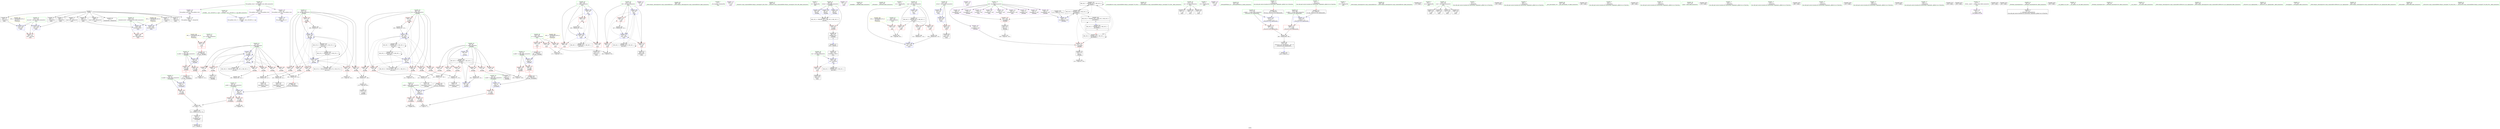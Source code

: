 digraph "SVFG" {
	label="SVFG";

	Node0x5575f29d1410 [shape=record,color=grey,label="{NodeID: 0\nNullPtr}"];
	Node0x5575f29d1410 -> Node0x5575f29fa220[style=solid];
	Node0x5575f29d1410 -> Node0x5575f29fa320[style=solid];
	Node0x5575f29d1410 -> Node0x5575f29fa3f0[style=solid];
	Node0x5575f29d1410 -> Node0x5575f29fa4c0[style=solid];
	Node0x5575f29d1410 -> Node0x5575f29fa590[style=solid];
	Node0x5575f29d1410 -> Node0x5575f29fa660[style=solid];
	Node0x5575f29d1410 -> Node0x5575f29fa730[style=solid];
	Node0x5575f29d1410 -> Node0x5575f29fa800[style=solid];
	Node0x5575f29d1410 -> Node0x5575f29fa8d0[style=solid];
	Node0x5575f29d1410 -> Node0x5575f2a00e90[style=solid];
	Node0x5575f29fbc80 [shape=record,color=blue,label="{NodeID: 194\n97\<--199\nj\<--inc36\n_Z6refillii\n}"];
	Node0x5575f29fbc80 -> Node0x5575f29fec10[style=dashed];
	Node0x5575f29fbc80 -> Node0x5575f29fece0[style=dashed];
	Node0x5575f29fbc80 -> Node0x5575f29fedb0[style=dashed];
	Node0x5575f29fbc80 -> Node0x5575f29fee80[style=dashed];
	Node0x5575f29fbc80 -> Node0x5575f29fef50[style=dashed];
	Node0x5575f29fbc80 -> Node0x5575f29ff020[style=dashed];
	Node0x5575f29fbc80 -> Node0x5575f2a01540[style=dashed];
	Node0x5575f29fbc80 -> Node0x5575f29fbc80[style=dashed];
	Node0x5575f29fbc80 -> Node0x5575f2a1d8d0[style=dashed];
	Node0x5575f29f8d50 [shape=record,color=purple,label="{NodeID: 111\n240\<--10\n\<--.str\nmain\n}"];
	Node0x5575f29ee050 [shape=record,color=green,label="{NodeID: 28\n58\<--59\ni.addr\<--i.addr_field_insensitive\n_Z5rangeiiii\n}"];
	Node0x5575f29ee050 -> Node0x5575f29fdfe0[style=solid];
	Node0x5575f29ee050 -> Node0x5575f29fe0b0[style=solid];
	Node0x5575f29ee050 -> Node0x5575f2a01130[style=solid];
	Node0x5575f2a0acd0 [shape=record,color=grey,label="{NodeID: 305\n79 = cmp(77, 78, )\n}"];
	Node0x5575f2a0acd0 -> Node0x5575f2a08d30[style=solid];
	Node0x5575f29fee80 [shape=record,color=red,label="{NodeID: 139\n156\<--97\n\<--j\n_Z6refillii\n}"];
	Node0x5575f29fee80 -> Node0x5575f2a09f50[style=solid];
	Node0x5575f29f9880 [shape=record,color=green,label="{NodeID: 56\n298\<--299\n_ZNSt14basic_ofstreamIcSt11char_traitsIcEED1Ev\<--_ZNSt14basic_ofstreamIcSt11char_traitsIcEED1Ev_field_insensitive\n}"];
	Node0x5575f2a3a190 [shape=record,color=black,label="{NodeID: 416\n50 = PHI(139, )\n0th arg _Z5rangeiiii }"];
	Node0x5575f2a3a190 -> Node0x5575f2a00f90[style=solid];
	Node0x5575f2a00540 [shape=record,color=red,label="{NodeID: 167\n269\<--233\n\<--i\nmain\n}"];
	Node0x5575f2a00540 -> Node0x5575f2a0afd0[style=solid];
	Node0x5575f29fb120 [shape=record,color=black,label="{NodeID: 84\n178\<--177\nidxprom26\<--add25\n_Z6refillii\n}"];
	Node0x5575f29d14a0 [shape=record,color=green,label="{NodeID: 1\n7\<--1\n__dso_handle\<--dummyObj\nGlob }"];
	Node0x5575f2a23d40 [shape=record,color=yellow,style=double,label="{NodeID: 361\n28V_1 = ENCHI(MR_28V_0)\npts\{222 \}\nFun[main]}"];
	Node0x5575f2a23d40 -> Node0x5575f29fc230[style=dashed];
	Node0x5575f2a23d40 -> Node0x5575f29fc3d0[style=dashed];
	Node0x5575f29fbd50 [shape=record,color=blue,label="{NodeID: 195\n95\<--204\ni\<--inc39\n_Z6refillii\n}"];
	Node0x5575f29fbd50 -> Node0x5575f2a184d0[style=dashed];
	Node0x5575f29f8e20 [shape=record,color=purple,label="{NodeID: 112\n250\<--12\n\<--.str.1\nmain\n}"];
	Node0x5575f29f73b0 [shape=record,color=green,label="{NodeID: 29\n60\<--61\nj.addr\<--j.addr_field_insensitive\n_Z5rangeiiii\n}"];
	Node0x5575f29f73b0 -> Node0x5575f29fe180[style=solid];
	Node0x5575f29f73b0 -> Node0x5575f29fe250[style=solid];
	Node0x5575f29f73b0 -> Node0x5575f2a01200[style=solid];
	Node0x5575f2a0ae50 [shape=record,color=grey,label="{NodeID: 306\n75 = cmp(68, 74, )\n}"];
	Node0x5575f29fef50 [shape=record,color=red,label="{NodeID: 140\n180\<--97\n\<--j\n_Z6refillii\n}"];
	Node0x5575f29fef50 -> Node0x5575f2a09c50[style=solid];
	Node0x5575f29f9980 [shape=record,color=green,label="{NodeID: 57\n309\<--310\n_ZStlsISt11char_traitsIcEERSt13basic_ostreamIcT_ES5_PKc\<--_ZStlsISt11char_traitsIcEERSt13basic_ostreamIcT_ES5_PKc_field_insensitive\n}"];
	Node0x5575f2a3a2d0 [shape=record,color=black,label="{NodeID: 417\n51 = PHI(140, )\n1st arg _Z5rangeiiii }"];
	Node0x5575f2a3a2d0 -> Node0x5575f2a01060[style=solid];
	Node0x5575f2a00610 [shape=record,color=red,label="{NodeID: 168\n274\<--233\n\<--i\nmain\n}"];
	Node0x5575f2a00610 -> Node0x5575f29fb940[style=solid];
	Node0x5575f29fb1f0 [shape=record,color=black,label="{NodeID: 85\n183\<--182\nidxprom29\<--add28\n_Z6refillii\n}"];
	Node0x5575f29e2420 [shape=record,color=green,label="{NodeID: 2\n10\<--1\n.str\<--dummyObj\nGlob }"];
	Node0x5575f2a23e20 [shape=record,color=yellow,style=double,label="{NodeID: 362\n30V_1 = ENCHI(MR_30V_0)\npts\{224 \}\nFun[main]}"];
	Node0x5575f2a23e20 -> Node0x5575f29fc300[style=dashed];
	Node0x5575f2a23e20 -> Node0x5575f29fc4a0[style=dashed];
	Node0x5575f29fbe20 [shape=record,color=blue,label="{NodeID: 196\n89\<--208\nretval\<--\n_Z6refillii\n}"];
	Node0x5575f29fbe20 -> Node0x5575f2a1d3d0[style=dashed];
	Node0x5575f29f8ef0 [shape=record,color=purple,label="{NodeID: 113\n307\<--14\n\<--.str.2\nmain\n}"];
	Node0x5575f29f7440 [shape=record,color=green,label="{NodeID: 30\n84\<--85\n_Z6refillii\<--_Z6refillii_field_insensitive\n}"];
	Node0x5575f2a0afd0 [shape=record,color=grey,label="{NodeID: 307\n271 = cmp(269, 270, )\n}"];
	Node0x5575f29ff020 [shape=record,color=red,label="{NodeID: 141\n198\<--97\n\<--j\n_Z6refillii\n}"];
	Node0x5575f29ff020 -> Node0x5575f2a094d0[style=solid];
	Node0x5575f29f9a80 [shape=record,color=green,label="{NodeID: 58\n314\<--315\n_ZNSolsEi\<--_ZNSolsEi_field_insensitive\n}"];
	Node0x5575f2a3a410 [shape=record,color=black,label="{NodeID: 418\n52 = PHI(143, )\n2nd arg _Z5rangeiiii }"];
	Node0x5575f2a3a410 -> Node0x5575f2a01130[style=solid];
	Node0x5575f2a006e0 [shape=record,color=red,label="{NodeID: 169\n282\<--233\n\<--i\nmain\n}"];
	Node0x5575f2a006e0 -> Node0x5575f2a0a9d0[style=solid];
	Node0x5575f29fb2c0 [shape=record,color=black,label="{NodeID: 86\n86\<--210\n_Z6refillii_ret\<--\n_Z6refillii\n|{<s0>12}}"];
	Node0x5575f29fb2c0:s0 -> Node0x5575f2a3b3f0[style=solid,color=blue];
	Node0x5575f29d11f0 [shape=record,color=green,label="{NodeID: 3\n12\<--1\n.str.1\<--dummyObj\nGlob }"];
	Node0x5575f2a23f00 [shape=record,color=yellow,style=double,label="{NodeID: 363\n32V_1 = ENCHI(MR_32V_0)\npts\{226 \}\nFun[main]}"];
	Node0x5575f2a23f00 -> Node0x5575f29ffec0[style=dashed];
	Node0x5575f29fbef0 [shape=record,color=blue,label="{NodeID: 197\n215\<--68\nretval\<--\nmain\n}"];
	Node0x5575f29fbef0 -> Node0x5575f29fc8b0[style=dashed];
	Node0x5575f29f8fc0 [shape=record,color=purple,label="{NodeID: 114\n316\<--16\n\<--.str.3\nmain\n}"];
	Node0x5575f29f74d0 [shape=record,color=green,label="{NodeID: 31\n89\<--90\nretval\<--retval_field_insensitive\n_Z6refillii\n}"];
	Node0x5575f29f74d0 -> Node0x5575f29fe320[style=solid];
	Node0x5575f29f74d0 -> Node0x5575f2a017b0[style=solid];
	Node0x5575f29f74d0 -> Node0x5575f2a01880[style=solid];
	Node0x5575f29f74d0 -> Node0x5575f29fbe20[style=solid];
	Node0x5575f2a0b150 [shape=record,color=grey,label="{NodeID: 308\n125 = cmp(124, 126, )\n}"];
	Node0x5575f29ff0f0 [shape=record,color=red,label="{NodeID: 142\n130\<--99\n\<--di\n_Z6refillii\n}"];
	Node0x5575f29ff0f0 -> Node0x5575f2a0b450[style=solid];
	Node0x5575f29f9b80 [shape=record,color=green,label="{NodeID: 59\n320\<--321\n_ZSt4endlIcSt11char_traitsIcEERSt13basic_ostreamIT_T0_ES6_\<--_ZSt4endlIcSt11char_traitsIcEERSt13basic_ostreamIT_T0_ES6__field_insensitive\n}"];
	Node0x5575f2a3a550 [shape=record,color=black,label="{NodeID: 419\n53 = PHI(146, )\n3rd arg _Z5rangeiiii }"];
	Node0x5575f2a3a550 -> Node0x5575f2a01200[style=solid];
	Node0x5575f2a007b0 [shape=record,color=red,label="{NodeID: 170\n324\<--235\n\<--res\nmain\n}"];
	Node0x5575f2a007b0 -> Node0x5575f29f8120[style=solid];
	Node0x5575f29fb390 [shape=record,color=black,label="{NodeID: 87\n254\<--217\n\<--cin\nmain\n}"];
	Node0x5575f29e3ae0 [shape=record,color=green,label="{NodeID: 4\n14\<--1\n.str.2\<--dummyObj\nGlob }"];
	Node0x5575f29fbfc0 [shape=record,color=blue,label="{NodeID: 198\n227\<--68\naaa\<--\nmain\n}"];
	Node0x5575f29fbfc0 -> Node0x5575f2a16bd0[style=dashed];
	Node0x5575f29f9090 [shape=record,color=purple,label="{NodeID: 115\n328\<--18\n\<--.str.4\nmain\n}"];
	Node0x5575f29f7560 [shape=record,color=green,label="{NodeID: 32\n91\<--92\nn.addr\<--n.addr_field_insensitive\n_Z6refillii\n}"];
	Node0x5575f29f7560 -> Node0x5575f29fe3f0[style=solid];
	Node0x5575f29f7560 -> Node0x5575f29fe4c0[style=solid];
	Node0x5575f29f7560 -> Node0x5575f2a012d0[style=solid];
	Node0x5575f2a0b2d0 [shape=record,color=grey,label="{NodeID: 309\n336 = cmp(334, 335, )\n}"];
	Node0x5575f29ff1c0 [shape=record,color=red,label="{NodeID: 143\n142\<--99\n\<--di\n_Z6refillii\n}"];
	Node0x5575f29ff1c0 -> Node0x5575f2a09350[style=solid];
	Node0x5575f29f9c80 [shape=record,color=green,label="{NodeID: 60\n322\<--323\n_ZNSolsEPFRSoS_E\<--_ZNSolsEPFRSoS_E_field_insensitive\n}"];
	Node0x5575f2a3ac70 [shape=record,color=black,label="{NodeID: 420\n245 = PHI(374, )\n}"];
	Node0x5575f2a00880 [shape=record,color=red,label="{NodeID: 171\n334\<--237\n\<--i28\nmain\n}"];
	Node0x5575f2a00880 -> Node0x5575f2a0b2d0[style=solid];
	Node0x5575f29fb460 [shape=record,color=black,label="{NodeID: 88\n264\<--217\n\<--cin\nmain\n}"];
	Node0x5575f29e3be0 [shape=record,color=green,label="{NodeID: 5\n16\<--1\n.str.3\<--dummyObj\nGlob }"];
	Node0x5575f2a240c0 [shape=record,color=yellow,style=double,label="{NodeID: 365\n36V_1 = ENCHI(MR_36V_0)\npts\{230 \}\nFun[main]}"];
	Node0x5575f2a240c0 -> Node0x5575f2a00200[style=dashed];
	Node0x5575f2a240c0 -> Node0x5575f2a002d0[style=dashed];
	Node0x5575f2a240c0 -> Node0x5575f2a003a0[style=dashed];
	Node0x5575f29fc090 [shape=record,color=blue,label="{NodeID: 199\n233\<--68\ni\<--\nmain\n}"];
	Node0x5575f29fc090 -> Node0x5575f2a00540[style=dashed];
	Node0x5575f29fc090 -> Node0x5575f2a00610[style=dashed];
	Node0x5575f29fc090 -> Node0x5575f2a006e0[style=dashed];
	Node0x5575f29fc090 -> Node0x5575f29fc160[style=dashed];
	Node0x5575f29fc090 -> Node0x5575f2a170d0[style=dashed];
	Node0x5575f29fdb40 [shape=record,color=purple,label="{NodeID: 116\n420\<--20\nllvm.global_ctors_0\<--llvm.global_ctors\nGlob }"];
	Node0x5575f29fdb40 -> Node0x5575f2a00c90[style=solid];
	Node0x5575f29f75f0 [shape=record,color=green,label="{NodeID: 33\n93\<--94\nm.addr\<--m.addr_field_insensitive\n_Z6refillii\n}"];
	Node0x5575f29f75f0 -> Node0x5575f29fe590[style=solid];
	Node0x5575f29f75f0 -> Node0x5575f29fe660[style=solid];
	Node0x5575f29f75f0 -> Node0x5575f2a013a0[style=solid];
	Node0x5575f2a0b450 [shape=record,color=grey,label="{NodeID: 310\n131 = cmp(130, 132, )\n}"];
	Node0x5575f29ff290 [shape=record,color=red,label="{NodeID: 144\n152\<--99\n\<--di\n_Z6refillii\n}"];
	Node0x5575f29ff290 -> Node0x5575f2a09dd0[style=solid];
	Node0x5575f29f9d80 [shape=record,color=green,label="{NodeID: 61\n359\<--360\n_ZNSt14basic_ifstreamIcSt11char_traitsIcEED1Ev\<--_ZNSt14basic_ifstreamIcSt11char_traitsIcEED1Ev_field_insensitive\n}"];
	Node0x5575f2a3aea0 [shape=record,color=black,label="{NodeID: 421\n32 = PHI()\n}"];
	Node0x5575f2a00950 [shape=record,color=red,label="{NodeID: 172\n339\<--237\n\<--i28\nmain\n}"];
	Node0x5575f2a00950 -> Node0x5575f29f81f0[style=solid];
	Node0x5575f29fb530 [shape=record,color=black,label="{NodeID: 89\n273\<--217\n\<--cin\nmain\n}"];
	Node0x5575f29e3c70 [shape=record,color=green,label="{NodeID: 6\n18\<--1\n.str.4\<--dummyObj\nGlob }"];
	Node0x5575f2a241a0 [shape=record,color=yellow,style=double,label="{NodeID: 366\n38V_1 = ENCHI(MR_38V_0)\npts\{232 \}\nFun[main]}"];
	Node0x5575f2a241a0 -> Node0x5575f2a00470[style=dashed];
	Node0x5575f29fc160 [shape=record,color=blue,label="{NodeID: 200\n233\<--283\ni\<--inc\nmain\n}"];
	Node0x5575f29fc160 -> Node0x5575f2a00540[style=dashed];
	Node0x5575f29fc160 -> Node0x5575f2a00610[style=dashed];
	Node0x5575f29fc160 -> Node0x5575f2a006e0[style=dashed];
	Node0x5575f29fc160 -> Node0x5575f29fc160[style=dashed];
	Node0x5575f29fc160 -> Node0x5575f2a170d0[style=dashed];
	Node0x5575f29fdc40 [shape=record,color=purple,label="{NodeID: 117\n421\<--20\nllvm.global_ctors_1\<--llvm.global_ctors\nGlob }"];
	Node0x5575f29fdc40 -> Node0x5575f2a00d90[style=solid];
	Node0x5575f29f7680 [shape=record,color=green,label="{NodeID: 34\n95\<--96\ni\<--i_field_insensitive\n_Z6refillii\n}"];
	Node0x5575f29f7680 -> Node0x5575f29fe730[style=solid];
	Node0x5575f29f7680 -> Node0x5575f29fe800[style=solid];
	Node0x5575f29f7680 -> Node0x5575f29fe8d0[style=solid];
	Node0x5575f29f7680 -> Node0x5575f29fe9a0[style=solid];
	Node0x5575f29f7680 -> Node0x5575f29fea70[style=solid];
	Node0x5575f29f7680 -> Node0x5575f29feb40[style=solid];
	Node0x5575f29f7680 -> Node0x5575f2a01470[style=solid];
	Node0x5575f29f7680 -> Node0x5575f29fbd50[style=solid];
	Node0x5575f2a0b5d0 [shape=record,color=grey,label="{NodeID: 311\n137 = cmp(136, 132, )\n}"];
	Node0x5575f29ff360 [shape=record,color=red,label="{NodeID: 145\n167\<--99\n\<--di\n_Z6refillii\n}"];
	Node0x5575f29ff360 -> Node0x5575f2a0a3d0[style=solid];
	Node0x5575f29f9e80 [shape=record,color=green,label="{NodeID: 62\n377\<--378\n__a.addr\<--__a.addr_field_insensitive\n_ZStorSt13_Ios_OpenmodeS_\n}"];
	Node0x5575f29f9e80 -> Node0x5575f2a00af0[style=solid];
	Node0x5575f29f9e80 -> Node0x5575f29fc980[style=solid];
	Node0x5575f2a3af70 [shape=record,color=black,label="{NodeID: 422\n147 = PHI(49, )\n}"];
	Node0x5575f2a1c9d0 [shape=record,color=black,label="{NodeID: 339\nMR_24V_5 = PHI(MR_24V_6, MR_24V_4, )\npts\{90000 \}\n}"];
	Node0x5575f2a1c9d0 -> Node0x5575f29ffb80[style=dashed];
	Node0x5575f2a1c9d0 -> Node0x5575f2a01950[style=dashed];
	Node0x5575f2a1c9d0 -> Node0x5575f2a166d0[style=dashed];
	Node0x5575f2a1c9d0 -> Node0x5575f2a1c9d0[style=dashed];
	Node0x5575f2a1c9d0 -> Node0x5575f2a1e7d0[style=dashed];
	Node0x5575f2a00a20 [shape=record,color=red,label="{NodeID: 173\n346\<--237\n\<--i28\nmain\n}"];
	Node0x5575f2a00a20 -> Node0x5575f2a09650[style=solid];
	Node0x5575f29fb600 [shape=record,color=black,label="{NodeID: 90\n306\<--219\n\<--cout\nmain\n}"];
	Node0x5575f29e2600 [shape=record,color=green,label="{NodeID: 7\n21\<--1\n\<--dummyObj\nCan only get source location for instruction, argument, global var or function.}"];
	Node0x5575f29fc230 [shape=record,color=blue,label="{NodeID: 201\n221\<--287\nexn.slot\<--\nmain\n}"];
	Node0x5575f29fc230 -> Node0x5575f29ffd20[style=dashed];
	Node0x5575f29fdd40 [shape=record,color=purple,label="{NodeID: 118\n422\<--20\nllvm.global_ctors_2\<--llvm.global_ctors\nGlob }"];
	Node0x5575f29fdd40 -> Node0x5575f2a00e90[style=solid];
	Node0x5575f29f7710 [shape=record,color=green,label="{NodeID: 35\n97\<--98\nj\<--j_field_insensitive\n_Z6refillii\n}"];
	Node0x5575f29f7710 -> Node0x5575f29fec10[style=solid];
	Node0x5575f29f7710 -> Node0x5575f29fece0[style=solid];
	Node0x5575f29f7710 -> Node0x5575f29fedb0[style=solid];
	Node0x5575f29f7710 -> Node0x5575f29fee80[style=solid];
	Node0x5575f29f7710 -> Node0x5575f29fef50[style=solid];
	Node0x5575f29f7710 -> Node0x5575f29ff020[style=solid];
	Node0x5575f29f7710 -> Node0x5575f2a01540[style=solid];
	Node0x5575f29f7710 -> Node0x5575f29fbc80[style=solid];
	Node0x5575f2a0b750 [shape=record,color=grey,label="{NodeID: 312\n109 = cmp(107, 108, )\n}"];
	Node0x5575f29ff430 [shape=record,color=red,label="{NodeID: 146\n176\<--99\n\<--di\n_Z6refillii\n}"];
	Node0x5575f29ff430 -> Node0x5575f2a0a0d0[style=solid];
	Node0x5575f29f9f50 [shape=record,color=green,label="{NodeID: 63\n379\<--380\n__b.addr\<--__b.addr_field_insensitive\n_ZStorSt13_Ios_OpenmodeS_\n}"];
	Node0x5575f29f9f50 -> Node0x5575f2a00bc0[style=solid];
	Node0x5575f29f9f50 -> Node0x5575f29fca50[style=solid];
	Node0x5575f2a3b080 [shape=record,color=black,label="{NodeID: 423\n255 = PHI()\n}"];
	Node0x5575f2a00af0 [shape=record,color=red,label="{NodeID: 174\n383\<--377\n\<--__a.addr\n_ZStorSt13_Ios_OpenmodeS_\n}"];
	Node0x5575f2a00af0 -> Node0x5575f2a0a850[style=solid];
	Node0x5575f29fb6d0 [shape=record,color=black,label="{NodeID: 91\n318\<--219\n\<--cout\nmain\n}"];
	Node0x5575f29e2690 [shape=record,color=green,label="{NodeID: 8\n68\<--1\n\<--dummyObj\nCan only get source location for instruction, argument, global var or function.}"];
	Node0x5575f29fc300 [shape=record,color=blue,label="{NodeID: 202\n223\<--289\nehselector.slot\<--\nmain\n}"];
	Node0x5575f29fc300 -> Node0x5575f29ffdf0[style=dashed];
	Node0x5575f29fde40 [shape=record,color=red,label="{NodeID: 119\n71\<--54\n\<--n.addr\n_Z5rangeiiii\n}"];
	Node0x5575f29fde40 -> Node0x5575f2a0ba50[style=solid];
	Node0x5575f29f77a0 [shape=record,color=green,label="{NodeID: 36\n99\<--100\ndi\<--di_field_insensitive\n_Z6refillii\n}"];
	Node0x5575f29f77a0 -> Node0x5575f29ff0f0[style=solid];
	Node0x5575f29f77a0 -> Node0x5575f29ff1c0[style=solid];
	Node0x5575f29f77a0 -> Node0x5575f29ff290[style=solid];
	Node0x5575f29f77a0 -> Node0x5575f29ff360[style=solid];
	Node0x5575f29f77a0 -> Node0x5575f29ff430[style=solid];
	Node0x5575f29f77a0 -> Node0x5575f29ff500[style=solid];
	Node0x5575f29f77a0 -> Node0x5575f2a01610[style=solid];
	Node0x5575f29f77a0 -> Node0x5575f29fbbb0[style=solid];
	Node0x5575f2a0b8d0 [shape=record,color=grey,label="{NodeID: 313\n170 = cmp(169, 68, )\n}"];
	Node0x5575f2a0b8d0 -> Node0x5575f29fb050[style=solid];
	Node0x5575f29ff500 [shape=record,color=red,label="{NodeID: 147\n192\<--99\n\<--di\n_Z6refillii\n}"];
	Node0x5575f29ff500 -> Node0x5575f2a0a6d0[style=solid];
	Node0x5575f29fa020 [shape=record,color=green,label="{NodeID: 64\n387\<--388\n__gxx_personality_v0\<--__gxx_personality_v0_field_insensitive\n}"];
	Node0x5575f2a3b150 [shape=record,color=black,label="{NodeID: 424\n265 = PHI()\n}"];
	Node0x5575f2a1d3d0 [shape=record,color=black,label="{NodeID: 341\nMR_10V_4 = PHI(MR_10V_5, MR_10V_3, MR_10V_2, )\npts\{90 \}\n}"];
	Node0x5575f2a1d3d0 -> Node0x5575f29fe320[style=dashed];
	Node0x5575f2a00bc0 [shape=record,color=red,label="{NodeID: 175\n384\<--379\n\<--__b.addr\n_ZStorSt13_Ios_OpenmodeS_\n}"];
	Node0x5575f2a00bc0 -> Node0x5575f2a0a850[style=solid];
	Node0x5575f29fb7a0 [shape=record,color=black,label="{NodeID: 92\n327\<--219\n\<--cout\nmain\n}"];
	Node0x5575f29e37e0 [shape=record,color=green,label="{NodeID: 9\n82\<--1\n\<--dummyObj\nCan only get source location for instruction, argument, global var or function.}"];
	Node0x5575f29fd980 [shape=record,color=black,label="{NodeID: 286\n172 = PHI(173, 174, )\n}"];
	Node0x5575f29fd980 -> Node0x5575f2a01950[style=solid];
	Node0x5575f29fc3d0 [shape=record,color=blue,label="{NodeID: 203\n221\<--293\nexn.slot\<--\nmain\n}"];
	Node0x5575f29fc3d0 -> Node0x5575f29ffd20[style=dashed];
	Node0x5575f29fdf10 [shape=record,color=red,label="{NodeID: 120\n78\<--56\n\<--m.addr\n_Z5rangeiiii\n}"];
	Node0x5575f29fdf10 -> Node0x5575f2a0acd0[style=solid];
	Node0x5575f29f7830 [shape=record,color=green,label="{NodeID: 37\n101\<--102\ndj\<--dj_field_insensitive\n_Z6refillii\n}"];
	Node0x5575f29f7830 -> Node0x5575f29ff5d0[style=solid];
	Node0x5575f29f7830 -> Node0x5575f29ff6a0[style=solid];
	Node0x5575f29f7830 -> Node0x5575f29ff770[style=solid];
	Node0x5575f29f7830 -> Node0x5575f29ff840[style=solid];
	Node0x5575f29f7830 -> Node0x5575f29ff910[style=solid];
	Node0x5575f29f7830 -> Node0x5575f29ff9e0[style=solid];
	Node0x5575f29f7830 -> Node0x5575f2a016e0[style=solid];
	Node0x5575f29f7830 -> Node0x5575f29fbae0[style=solid];
	Node0x5575f2a0ba50 [shape=record,color=grey,label="{NodeID: 314\n72 = cmp(70, 71, )\n}"];
	Node0x5575f29ff5d0 [shape=record,color=red,label="{NodeID: 148\n136\<--101\n\<--dj\n_Z6refillii\n}"];
	Node0x5575f29ff5d0 -> Node0x5575f2a0b5d0[style=solid];
	Node0x5575f29fa120 [shape=record,color=green,label="{NodeID: 65\n22\<--416\n_GLOBAL__sub_I_DCLXVI_0_1.cpp\<--_GLOBAL__sub_I_DCLXVI_0_1.cpp_field_insensitive\n}"];
	Node0x5575f29fa120 -> Node0x5575f2a00d90[style=solid];
	Node0x5575f2a3b250 [shape=record,color=black,label="{NodeID: 425\n266 = PHI()\n}"];
	Node0x5575f2a1d8d0 [shape=record,color=black,label="{NodeID: 342\nMR_18V_6 = PHI(MR_18V_2, MR_18V_4, MR_18V_4, )\npts\{98 \}\n}"];
	Node0x5575f2a00c90 [shape=record,color=blue,label="{NodeID: 176\n420\<--21\nllvm.global_ctors_0\<--\nGlob }"];
	Node0x5575f29fb870 [shape=record,color=black,label="{NodeID: 93\n338\<--219\n\<--cout\nmain\n}"];
	Node0x5575f29e3870 [shape=record,color=green,label="{NodeID: 10\n126\<--1\n\<--dummyObj\nCan only get source location for instruction, argument, global var or function.}"];
	Node0x5575f2a08d30 [shape=record,color=black,label="{NodeID: 287\n81 = PHI(82, 82, 82, 79, )\n}"];
	Node0x5575f2a08d30 -> Node0x5575f29faaa0[style=solid];
	Node0x5575f29fc4a0 [shape=record,color=blue,label="{NodeID: 204\n223\<--295\nehselector.slot\<--\nmain\n}"];
	Node0x5575f29fc4a0 -> Node0x5575f29ffdf0[style=dashed];
	Node0x5575f29fdfe0 [shape=record,color=red,label="{NodeID: 121\n66\<--58\n\<--i.addr\n_Z5rangeiiii\n}"];
	Node0x5575f29fdfe0 -> Node0x5575f2a0bbd0[style=solid];
	Node0x5575f29f7900 [shape=record,color=green,label="{NodeID: 38\n212\<--213\nmain\<--main_field_insensitive\n}"];
	Node0x5575f2a0bbd0 [shape=record,color=grey,label="{NodeID: 315\n67 = cmp(68, 66, )\n}"];
	Node0x5575f29ff6a0 [shape=record,color=red,label="{NodeID: 149\n145\<--101\n\<--dj\n_Z6refillii\n}"];
	Node0x5575f29ff6a0 -> Node0x5575f2a097d0[style=solid];
	Node0x5575f29fa220 [shape=record,color=black,label="{NodeID: 66\n2\<--3\ndummyVal\<--dummyVal\n}"];
	Node0x5575f2a3b320 [shape=record,color=black,label="{NodeID: 426\n278 = PHI()\n}"];
	Node0x5575f2a1ddd0 [shape=record,color=black,label="{NodeID: 343\nMR_20V_8 = PHI(MR_20V_2, MR_20V_5, MR_20V_5, )\npts\{100 \}\n}"];
	Node0x5575f2a00d90 [shape=record,color=blue,label="{NodeID: 177\n421\<--22\nllvm.global_ctors_1\<--_GLOBAL__sub_I_DCLXVI_0_1.cpp\nGlob }"];
	Node0x5575f29fb940 [shape=record,color=black,label="{NodeID: 94\n275\<--274\nidxprom\<--\nmain\n}"];
	Node0x5575f29e2f00 [shape=record,color=green,label="{NodeID: 11\n132\<--1\n\<--dummyObj\nCan only get source location for instruction, argument, global var or function.}"];
	Node0x5575f2a09350 [shape=record,color=grey,label="{NodeID: 288\n143 = Binary(141, 142, )\n|{<s0>3}}"];
	Node0x5575f2a09350:s0 -> Node0x5575f2a3a410[style=solid,color=red];
	Node0x5575f29fc570 [shape=record,color=blue,label="{NodeID: 205\n235\<--304\nres\<--frombool\nmain\n}"];
	Node0x5575f29fc570 -> Node0x5575f2a007b0[style=dashed];
	Node0x5575f29fc570 -> Node0x5575f2a175d0[style=dashed];
	Node0x5575f29fe0b0 [shape=record,color=red,label="{NodeID: 122\n70\<--58\n\<--i.addr\n_Z5rangeiiii\n}"];
	Node0x5575f29fe0b0 -> Node0x5575f2a0ba50[style=solid];
	Node0x5575f29f79d0 [shape=record,color=green,label="{NodeID: 39\n215\<--216\nretval\<--retval_field_insensitive\nmain\n}"];
	Node0x5575f29f79d0 -> Node0x5575f29ffc50[style=solid];
	Node0x5575f29f79d0 -> Node0x5575f29fbef0[style=solid];
	Node0x5575f29f79d0 -> Node0x5575f29fc8b0[style=solid];
	Node0x5575f2a0bd50 [shape=record,color=grey,label="{NodeID: 316\n163 = cmp(162, 126, )\n}"];
	Node0x5575f29ff770 [shape=record,color=red,label="{NodeID: 150\n157\<--101\n\<--dj\n_Z6refillii\n}"];
	Node0x5575f29ff770 -> Node0x5575f2a09f50[style=solid];
	Node0x5575f29fa320 [shape=record,color=black,label="{NodeID: 67\n286\<--3\n\<--dummyVal\nmain\n}"];
	Node0x5575f2a3b3f0 [shape=record,color=black,label="{NodeID: 427\n303 = PHI(86, )\n}"];
	Node0x5575f2a3b3f0 -> Node0x5575f29fba10[style=solid];
	Node0x5575f2a1e2d0 [shape=record,color=black,label="{NodeID: 344\nMR_22V_9 = PHI(MR_22V_2, MR_22V_6, MR_22V_6, )\npts\{102 \}\n}"];
	Node0x5575f2a00e90 [shape=record,color=blue, style = dotted,label="{NodeID: 178\n422\<--3\nllvm.global_ctors_2\<--dummyVal\nGlob }"];
	Node0x5575f29fba10 [shape=record,color=black,label="{NodeID: 95\n304\<--303\nfrombool\<--call15\nmain\n}"];
	Node0x5575f29fba10 -> Node0x5575f29fc570[style=solid];
	Node0x5575f29e2fd0 [shape=record,color=green,label="{NodeID: 12\n173\<--1\n\<--dummyObj\nCan only get source location for instruction, argument, global var or function.}"];
	Node0x5575f2a094d0 [shape=record,color=grey,label="{NodeID: 289\n199 = Binary(198, 132, )\n}"];
	Node0x5575f2a094d0 -> Node0x5575f29fbc80[style=solid];
	Node0x5575f29fc640 [shape=record,color=blue,label="{NodeID: 206\n237\<--68\ni28\<--\nmain\n}"];
	Node0x5575f29fc640 -> Node0x5575f2a00880[style=dashed];
	Node0x5575f29fc640 -> Node0x5575f2a00950[style=dashed];
	Node0x5575f29fc640 -> Node0x5575f2a00a20[style=dashed];
	Node0x5575f29fc640 -> Node0x5575f29fc710[style=dashed];
	Node0x5575f29fc640 -> Node0x5575f2a17ad0[style=dashed];
	Node0x5575f29fe180 [shape=record,color=red,label="{NodeID: 123\n74\<--60\n\<--j.addr\n_Z5rangeiiii\n}"];
	Node0x5575f29fe180 -> Node0x5575f2a0ae50[style=solid];
	Node0x5575f29f7aa0 [shape=record,color=green,label="{NodeID: 40\n217\<--218\ncin\<--cin_field_insensitive\nmain\n}"];
	Node0x5575f29f7aa0 -> Node0x5575f29fb390[style=solid];
	Node0x5575f29f7aa0 -> Node0x5575f29fb460[style=solid];
	Node0x5575f29f7aa0 -> Node0x5575f29fb530[style=solid];
	Node0x5575f2a0bed0 [shape=record,color=grey,label="{NodeID: 317\n115 = cmp(113, 114, )\n}"];
	Node0x5575f29ff840 [shape=record,color=red,label="{NodeID: 151\n168\<--101\n\<--dj\n_Z6refillii\n}"];
	Node0x5575f29ff840 -> Node0x5575f2a0a3d0[style=solid];
	Node0x5575f29fa3f0 [shape=record,color=black,label="{NodeID: 68\n287\<--3\n\<--dummyVal\nmain\n}"];
	Node0x5575f29fa3f0 -> Node0x5575f29fc230[style=solid];
	Node0x5575f2a3b620 [shape=record,color=black,label="{NodeID: 428\n308 = PHI()\n}"];
	Node0x5575f2a1e7d0 [shape=record,color=black,label="{NodeID: 345\nMR_24V_8 = PHI(MR_24V_2, MR_24V_5, MR_24V_5, )\npts\{90000 \}\n|{<s0>12}}"];
	Node0x5575f2a1e7d0:s0 -> Node0x5575f2a17fd0[style=dashed,color=blue];
	Node0x5575f2a00f90 [shape=record,color=blue,label="{NodeID: 179\n54\<--50\nn.addr\<--n\n_Z5rangeiiii\n}"];
	Node0x5575f2a00f90 -> Node0x5575f29fde40[style=dashed];
	Node0x5575f29f8120 [shape=record,color=black,label="{NodeID: 96\n325\<--324\ntobool\<--\nmain\n}"];
	Node0x5575f29ed730 [shape=record,color=green,label="{NodeID: 13\n174\<--1\n\<--dummyObj\nCan only get source location for instruction, argument, global var or function.}"];
	Node0x5575f2a09650 [shape=record,color=grey,label="{NodeID: 290\n347 = Binary(346, 132, )\n}"];
	Node0x5575f2a09650 -> Node0x5575f29fc710[style=solid];
	Node0x5575f29fc710 [shape=record,color=blue,label="{NodeID: 207\n237\<--347\ni28\<--inc40\nmain\n}"];
	Node0x5575f29fc710 -> Node0x5575f2a00880[style=dashed];
	Node0x5575f29fc710 -> Node0x5575f2a00950[style=dashed];
	Node0x5575f29fc710 -> Node0x5575f2a00a20[style=dashed];
	Node0x5575f29fc710 -> Node0x5575f29fc710[style=dashed];
	Node0x5575f29fc710 -> Node0x5575f2a17ad0[style=dashed];
	Node0x5575f29fe250 [shape=record,color=red,label="{NodeID: 124\n77\<--60\n\<--j.addr\n_Z5rangeiiii\n}"];
	Node0x5575f29fe250 -> Node0x5575f2a0acd0[style=solid];
	Node0x5575f29f7b70 [shape=record,color=green,label="{NodeID: 41\n219\<--220\ncout\<--cout_field_insensitive\nmain\n}"];
	Node0x5575f29f7b70 -> Node0x5575f29fb600[style=solid];
	Node0x5575f29f7b70 -> Node0x5575f29fb6d0[style=solid];
	Node0x5575f29f7b70 -> Node0x5575f29fb7a0[style=solid];
	Node0x5575f29f7b70 -> Node0x5575f29fb870[style=solid];
	Node0x5575f2a15cd0 [shape=record,color=black,label="{NodeID: 318\nMR_20V_7 = PHI(MR_20V_5, MR_20V_3, )\npts\{100 \}\n}"];
	Node0x5575f2a15cd0 -> Node0x5575f2a01610[style=dashed];
	Node0x5575f2a15cd0 -> Node0x5575f2a15cd0[style=dashed];
	Node0x5575f2a15cd0 -> Node0x5575f2a18ed0[style=dashed];
	Node0x5575f29ff910 [shape=record,color=red,label="{NodeID: 152\n181\<--101\n\<--dj\n_Z6refillii\n}"];
	Node0x5575f29ff910 -> Node0x5575f2a09c50[style=solid];
	Node0x5575f29fa4c0 [shape=record,color=black,label="{NodeID: 69\n289\<--3\n\<--dummyVal\nmain\n}"];
	Node0x5575f29fa4c0 -> Node0x5575f29fc300[style=solid];
	Node0x5575f2a3b6f0 [shape=record,color=black,label="{NodeID: 429\n313 = PHI()\n}"];
	Node0x5575f2a01060 [shape=record,color=blue,label="{NodeID: 180\n56\<--51\nm.addr\<--m\n_Z5rangeiiii\n}"];
	Node0x5575f2a01060 -> Node0x5575f29fdf10[style=dashed];
	Node0x5575f29f81f0 [shape=record,color=black,label="{NodeID: 97\n340\<--339\nidxprom32\<--\nmain\n}"];
	Node0x5575f29ed7c0 [shape=record,color=green,label="{NodeID: 14\n208\<--1\n\<--dummyObj\nCan only get source location for instruction, argument, global var or function.}"];
	Node0x5575f2a097d0 [shape=record,color=grey,label="{NodeID: 291\n146 = Binary(144, 145, )\n|{<s0>3}}"];
	Node0x5575f2a097d0:s0 -> Node0x5575f2a3a550[style=solid,color=red];
	Node0x5575f29fc7e0 [shape=record,color=blue,label="{NodeID: 208\n227\<--353\naaa\<--inc43\nmain\n}"];
	Node0x5575f29fc7e0 -> Node0x5575f2a16bd0[style=dashed];
	Node0x5575f29fe320 [shape=record,color=red,label="{NodeID: 125\n210\<--89\n\<--retval\n_Z6refillii\n}"];
	Node0x5575f29fe320 -> Node0x5575f29fb2c0[style=solid];
	Node0x5575f29f7c40 [shape=record,color=green,label="{NodeID: 42\n221\<--222\nexn.slot\<--exn.slot_field_insensitive\nmain\n}"];
	Node0x5575f29f7c40 -> Node0x5575f29ffd20[style=solid];
	Node0x5575f29f7c40 -> Node0x5575f29fc230[style=solid];
	Node0x5575f29f7c40 -> Node0x5575f29fc3d0[style=solid];
	Node0x5575f2a161d0 [shape=record,color=black,label="{NodeID: 319\nMR_22V_8 = PHI(MR_22V_4, MR_22V_3, )\npts\{102 \}\n}"];
	Node0x5575f2a161d0 -> Node0x5575f2a016e0[style=dashed];
	Node0x5575f2a161d0 -> Node0x5575f2a161d0[style=dashed];
	Node0x5575f2a161d0 -> Node0x5575f2a193d0[style=dashed];
	Node0x5575f29ff9e0 [shape=record,color=red,label="{NodeID: 153\n187\<--101\n\<--dj\n_Z6refillii\n}"];
	Node0x5575f29ff9e0 -> Node0x5575f2a0a550[style=solid];
	Node0x5575f29fa590 [shape=record,color=black,label="{NodeID: 70\n292\<--3\n\<--dummyVal\nmain\n}"];
	Node0x5575f2a3b7c0 [shape=record,color=black,label="{NodeID: 430\n317 = PHI()\n}"];
	Node0x5575f2a01130 [shape=record,color=blue,label="{NodeID: 181\n58\<--52\ni.addr\<--i\n_Z5rangeiiii\n}"];
	Node0x5575f2a01130 -> Node0x5575f29fdfe0[style=dashed];
	Node0x5575f2a01130 -> Node0x5575f29fe0b0[style=dashed];
	Node0x5575f29f82c0 [shape=record,color=black,label="{NodeID: 98\n214\<--361\nmain_ret\<--\nmain\n}"];
	Node0x5575f29ed890 [shape=record,color=green,label="{NodeID: 15\n242\<--1\n\<--dummyObj\nCan only get source location for instruction, argument, global var or function.}"];
	Node0x5575f2a09950 [shape=record,color=grey,label="{NodeID: 292\n204 = Binary(203, 132, )\n}"];
	Node0x5575f2a09950 -> Node0x5575f29fbd50[style=solid];
	Node0x5575f29fc8b0 [shape=record,color=blue,label="{NodeID: 209\n215\<--68\nretval\<--\nmain\n}"];
	Node0x5575f29fc8b0 -> Node0x5575f29ffc50[style=dashed];
	Node0x5575f29fe3f0 [shape=record,color=red,label="{NodeID: 126\n108\<--91\n\<--n.addr\n_Z6refillii\n}"];
	Node0x5575f29fe3f0 -> Node0x5575f2a0b750[style=solid];
	Node0x5575f29f7d10 [shape=record,color=green,label="{NodeID: 43\n223\<--224\nehselector.slot\<--ehselector.slot_field_insensitive\nmain\n}"];
	Node0x5575f29f7d10 -> Node0x5575f29ffdf0[style=solid];
	Node0x5575f29f7d10 -> Node0x5575f29fc300[style=solid];
	Node0x5575f29f7d10 -> Node0x5575f29fc4a0[style=solid];
	Node0x5575f2a166d0 [shape=record,color=black,label="{NodeID: 320\nMR_24V_7 = PHI(MR_24V_4, MR_24V_3, )\npts\{90000 \}\n}"];
	Node0x5575f2a166d0 -> Node0x5575f29ffab0[style=dashed];
	Node0x5575f2a166d0 -> Node0x5575f2a166d0[style=dashed];
	Node0x5575f2a166d0 -> Node0x5575f2a198d0[style=dashed];
	Node0x5575f2a166d0 -> Node0x5575f2a1c9d0[style=dashed];
	Node0x5575f29ffab0 [shape=record,color=red,label="{NodeID: 154\n123\<--122\n\<--arrayidx5\n_Z6refillii\n}"];
	Node0x5575f29ffab0 -> Node0x5575f29fad10[style=solid];
	Node0x5575f29fa660 [shape=record,color=black,label="{NodeID: 71\n293\<--3\n\<--dummyVal\nmain\n}"];
	Node0x5575f29fa660 -> Node0x5575f29fc3d0[style=solid];
	Node0x5575f2a3b890 [shape=record,color=black,label="{NodeID: 431\n319 = PHI()\n}"];
	Node0x5575f2a01200 [shape=record,color=blue,label="{NodeID: 182\n60\<--53\nj.addr\<--j\n_Z5rangeiiii\n}"];
	Node0x5575f2a01200 -> Node0x5575f29fe180[style=dashed];
	Node0x5575f2a01200 -> Node0x5575f29fe250[style=dashed];
	Node0x5575f29f8390 [shape=record,color=black,label="{NodeID: 99\n374\<--385\n_ZStorSt13_Ios_OpenmodeS__ret\<--or\n_ZStorSt13_Ios_OpenmodeS_\n|{<s0>5}}"];
	Node0x5575f29f8390:s0 -> Node0x5575f2a3ac70[style=solid,color=blue];
	Node0x5575f29ee750 [shape=record,color=green,label="{NodeID: 16\n246\<--1\n\<--dummyObj\nCan only get source location for instruction, argument, global var or function.|{<s0>5}}"];
	Node0x5575f29ee750:s0 -> Node0x5575f2a39500[style=solid,color=red];
	Node0x5575f2a09ad0 [shape=record,color=grey,label="{NodeID: 293\n353 = Binary(352, 132, )\n}"];
	Node0x5575f2a09ad0 -> Node0x5575f29fc7e0[style=solid];
	Node0x5575f29fc980 [shape=record,color=blue,label="{NodeID: 210\n377\<--375\n__a.addr\<--__a\n_ZStorSt13_Ios_OpenmodeS_\n}"];
	Node0x5575f29fc980 -> Node0x5575f2a00af0[style=dashed];
	Node0x5575f29fe4c0 [shape=record,color=red,label="{NodeID: 127\n139\<--91\n\<--n.addr\n_Z6refillii\n|{<s0>3}}"];
	Node0x5575f29fe4c0:s0 -> Node0x5575f2a3a190[style=solid,color=red];
	Node0x5575f29f7de0 [shape=record,color=green,label="{NodeID: 44\n225\<--226\nt\<--t_field_insensitive\nmain\n}"];
	Node0x5575f29f7de0 -> Node0x5575f29ffec0[style=solid];
	Node0x5575f2a16bd0 [shape=record,color=black,label="{NodeID: 321\nMR_34V_3 = PHI(MR_34V_4, MR_34V_2, )\npts\{228 \}\n}"];
	Node0x5575f2a16bd0 -> Node0x5575f29fff90[style=dashed];
	Node0x5575f2a16bd0 -> Node0x5575f2a00060[style=dashed];
	Node0x5575f2a16bd0 -> Node0x5575f2a00130[style=dashed];
	Node0x5575f2a16bd0 -> Node0x5575f29fc7e0[style=dashed];
	Node0x5575f29ffb80 [shape=record,color=red,label="{NodeID: 155\n161\<--160\n\<--arrayidx20\n_Z6refillii\n}"];
	Node0x5575f29ffb80 -> Node0x5575f29faf80[style=solid];
	Node0x5575f29fa730 [shape=record,color=black,label="{NodeID: 72\n295\<--3\n\<--dummyVal\nmain\n}"];
	Node0x5575f29fa730 -> Node0x5575f29fc4a0[style=solid];
	Node0x5575f2a3b960 [shape=record,color=black,label="{NodeID: 432\n329 = PHI()\n}"];
	Node0x5575f2a012d0 [shape=record,color=blue,label="{NodeID: 183\n91\<--87\nn.addr\<--n\n_Z6refillii\n}"];
	Node0x5575f2a012d0 -> Node0x5575f29fe3f0[style=dashed];
	Node0x5575f2a012d0 -> Node0x5575f29fe4c0[style=dashed];
	Node0x5575f29f8460 [shape=record,color=purple,label="{NodeID: 100\n31\<--4\n\<--_ZStL8__ioinit\n__cxx_global_var_init\n}"];
	Node0x5575f29ee7e0 [shape=record,color=green,label="{NodeID: 17\n247\<--1\n\<--dummyObj\nCan only get source location for instruction, argument, global var or function.|{<s0>5}}"];
	Node0x5575f29ee7e0:s0 -> Node0x5575f2a39e10[style=solid,color=red];
	Node0x5575f2a09c50 [shape=record,color=grey,label="{NodeID: 294\n182 = Binary(180, 181, )\n}"];
	Node0x5575f2a09c50 -> Node0x5575f29fb1f0[style=solid];
	Node0x5575f29fca50 [shape=record,color=blue,label="{NodeID: 211\n379\<--376\n__b.addr\<--__b\n_ZStorSt13_Ios_OpenmodeS_\n}"];
	Node0x5575f29fca50 -> Node0x5575f2a00bc0[style=dashed];
	Node0x5575f29fe590 [shape=record,color=red,label="{NodeID: 128\n114\<--93\n\<--m.addr\n_Z6refillii\n}"];
	Node0x5575f29fe590 -> Node0x5575f2a0bed0[style=solid];
	Node0x5575f29f7eb0 [shape=record,color=green,label="{NodeID: 45\n227\<--228\naaa\<--aaa_field_insensitive\nmain\n}"];
	Node0x5575f29f7eb0 -> Node0x5575f29fff90[style=solid];
	Node0x5575f29f7eb0 -> Node0x5575f2a00060[style=solid];
	Node0x5575f29f7eb0 -> Node0x5575f2a00130[style=solid];
	Node0x5575f29f7eb0 -> Node0x5575f29fbfc0[style=solid];
	Node0x5575f29f7eb0 -> Node0x5575f29fc7e0[style=solid];
	Node0x5575f2a170d0 [shape=record,color=black,label="{NodeID: 322\nMR_40V_2 = PHI(MR_40V_4, MR_40V_1, )\npts\{234 \}\n}"];
	Node0x5575f2a170d0 -> Node0x5575f29fc090[style=dashed];
	Node0x5575f29ffc50 [shape=record,color=red,label="{NodeID: 156\n361\<--215\n\<--retval\nmain\n}"];
	Node0x5575f29ffc50 -> Node0x5575f29f82c0[style=solid];
	Node0x5575f29fa800 [shape=record,color=black,label="{NodeID: 73\n367\<--3\nlpad.val\<--dummyVal\nmain\n}"];
	Node0x5575f2a3ba90 [shape=record,color=black,label="{NodeID: 433\n330 = PHI()\n}"];
	Node0x5575f2a013a0 [shape=record,color=blue,label="{NodeID: 184\n93\<--88\nm.addr\<--m\n_Z6refillii\n}"];
	Node0x5575f2a013a0 -> Node0x5575f29fe590[style=dashed];
	Node0x5575f2a013a0 -> Node0x5575f29fe660[style=dashed];
	Node0x5575f29f8530 [shape=record,color=purple,label="{NodeID: 101\n119\<--8\narrayidx\<--buf\n_Z6refillii\n}"];
	Node0x5575f29ee8b0 [shape=record,color=green,label="{NodeID: 18\n4\<--6\n_ZStL8__ioinit\<--_ZStL8__ioinit_field_insensitive\nGlob }"];
	Node0x5575f29ee8b0 -> Node0x5575f29f8460[style=solid];
	Node0x5575f2a09dd0 [shape=record,color=grey,label="{NodeID: 295\n153 = Binary(151, 152, )\n}"];
	Node0x5575f2a09dd0 -> Node0x5575f29fade0[style=solid];
	Node0x5575f29fe660 [shape=record,color=red,label="{NodeID: 129\n140\<--93\n\<--m.addr\n_Z6refillii\n|{<s0>3}}"];
	Node0x5575f29fe660:s0 -> Node0x5575f2a3a2d0[style=solid,color=red];
	Node0x5575f29f7f80 [shape=record,color=green,label="{NodeID: 46\n229\<--230\nn\<--n_field_insensitive\nmain\n}"];
	Node0x5575f29f7f80 -> Node0x5575f2a00200[style=solid];
	Node0x5575f29f7f80 -> Node0x5575f2a002d0[style=solid];
	Node0x5575f29f7f80 -> Node0x5575f2a003a0[style=solid];
	Node0x5575f2a175d0 [shape=record,color=black,label="{NodeID: 323\nMR_42V_2 = PHI(MR_42V_3, MR_42V_1, )\npts\{236 \}\n}"];
	Node0x5575f2a175d0 -> Node0x5575f29fc570[style=dashed];
	Node0x5575f29ffd20 [shape=record,color=red,label="{NodeID: 157\n365\<--221\nexn\<--exn.slot\nmain\n}"];
	Node0x5575f29fa8d0 [shape=record,color=black,label="{NodeID: 74\n368\<--3\nlpad.val45\<--dummyVal\nmain\n}"];
	Node0x5575f2a3bb60 [shape=record,color=black,label="{NodeID: 434\n343 = PHI()\n}"];
	Node0x5575f2a01470 [shape=record,color=blue,label="{NodeID: 185\n95\<--68\ni\<--\n_Z6refillii\n}"];
	Node0x5575f2a01470 -> Node0x5575f2a184d0[style=dashed];
	Node0x5575f29f8600 [shape=record,color=purple,label="{NodeID: 102\n122\<--8\narrayidx5\<--buf\n_Z6refillii\n}"];
	Node0x5575f29f8600 -> Node0x5575f29ffab0[style=solid];
	Node0x5575f29e2870 [shape=record,color=green,label="{NodeID: 19\n8\<--9\nbuf\<--buf_field_insensitive\nGlob }"];
	Node0x5575f29e2870 -> Node0x5575f29f8530[style=solid];
	Node0x5575f29e2870 -> Node0x5575f29f8600[style=solid];
	Node0x5575f29e2870 -> Node0x5575f29f86d0[style=solid];
	Node0x5575f29e2870 -> Node0x5575f29f87a0[style=solid];
	Node0x5575f29e2870 -> Node0x5575f29f8870[style=solid];
	Node0x5575f29e2870 -> Node0x5575f29f8940[style=solid];
	Node0x5575f29e2870 -> Node0x5575f29f8a10[style=solid];
	Node0x5575f29e2870 -> Node0x5575f29f8ae0[style=solid];
	Node0x5575f29e2870 -> Node0x5575f29f8bb0[style=solid];
	Node0x5575f29e2870 -> Node0x5575f29f8c80[style=solid];
	Node0x5575f2a09f50 [shape=record,color=grey,label="{NodeID: 296\n158 = Binary(156, 157, )\n}"];
	Node0x5575f2a09f50 -> Node0x5575f29faeb0[style=solid];
	Node0x5575f29fe730 [shape=record,color=red,label="{NodeID: 130\n107\<--95\n\<--i\n_Z6refillii\n}"];
	Node0x5575f29fe730 -> Node0x5575f2a0b750[style=solid];
	Node0x5575f29f8050 [shape=record,color=green,label="{NodeID: 47\n231\<--232\nm\<--m_field_insensitive\nmain\n}"];
	Node0x5575f29f8050 -> Node0x5575f2a00470[style=solid];
	Node0x5575f2a17ad0 [shape=record,color=black,label="{NodeID: 324\nMR_44V_2 = PHI(MR_44V_6, MR_44V_1, )\npts\{238 \}\n}"];
	Node0x5575f2a17ad0 -> Node0x5575f29fc640[style=dashed];
	Node0x5575f2a17ad0 -> Node0x5575f2a17ad0[style=dashed];
	Node0x5575f29ffdf0 [shape=record,color=red,label="{NodeID: 158\n366\<--223\nsel\<--ehselector.slot\nmain\n}"];
	Node0x5575f29fa9a0 [shape=record,color=black,label="{NodeID: 75\n33\<--34\n\<--_ZNSt8ios_base4InitD1Ev\nCan only get source location for instruction, argument, global var or function.}"];
	Node0x5575f2a3bc90 [shape=record,color=black,label="{NodeID: 435\n344 = PHI()\n}"];
	Node0x5575f2a01540 [shape=record,color=blue,label="{NodeID: 186\n97\<--68\nj\<--\n_Z6refillii\n}"];
	Node0x5575f2a01540 -> Node0x5575f29fec10[style=dashed];
	Node0x5575f2a01540 -> Node0x5575f29fece0[style=dashed];
	Node0x5575f2a01540 -> Node0x5575f29fedb0[style=dashed];
	Node0x5575f2a01540 -> Node0x5575f29fee80[style=dashed];
	Node0x5575f2a01540 -> Node0x5575f29fef50[style=dashed];
	Node0x5575f2a01540 -> Node0x5575f29ff020[style=dashed];
	Node0x5575f2a01540 -> Node0x5575f2a01540[style=dashed];
	Node0x5575f2a01540 -> Node0x5575f29fbc80[style=dashed];
	Node0x5575f2a01540 -> Node0x5575f2a1d8d0[style=dashed];
	Node0x5575f29f86d0 [shape=record,color=purple,label="{NodeID: 103\n155\<--8\narrayidx17\<--buf\n_Z6refillii\n}"];
	Node0x5575f29e2940 [shape=record,color=green,label="{NodeID: 20\n20\<--24\nllvm.global_ctors\<--llvm.global_ctors_field_insensitive\nGlob }"];
	Node0x5575f29e2940 -> Node0x5575f29fdb40[style=solid];
	Node0x5575f29e2940 -> Node0x5575f29fdc40[style=solid];
	Node0x5575f29e2940 -> Node0x5575f29fdd40[style=solid];
	Node0x5575f2a0a0d0 [shape=record,color=grey,label="{NodeID: 297\n177 = Binary(175, 176, )\n}"];
	Node0x5575f2a0a0d0 -> Node0x5575f29fb120[style=solid];
	Node0x5575f29fe800 [shape=record,color=red,label="{NodeID: 131\n117\<--95\n\<--i\n_Z6refillii\n}"];
	Node0x5575f29fe800 -> Node0x5575f29fab70[style=solid];
	Node0x5575f29f9140 [shape=record,color=green,label="{NodeID: 48\n233\<--234\ni\<--i_field_insensitive\nmain\n}"];
	Node0x5575f29f9140 -> Node0x5575f2a00540[style=solid];
	Node0x5575f29f9140 -> Node0x5575f2a00610[style=solid];
	Node0x5575f29f9140 -> Node0x5575f2a006e0[style=solid];
	Node0x5575f29f9140 -> Node0x5575f29fc090[style=solid];
	Node0x5575f29f9140 -> Node0x5575f29fc160[style=solid];
	Node0x5575f2a17fd0 [shape=record,color=black,label="{NodeID: 325\nMR_24V_2 = PHI(MR_24V_3, MR_24V_1, )\npts\{90000 \}\n|{<s0>12}}"];
	Node0x5575f2a17fd0:s0 -> Node0x5575f2a198d0[style=dashed,color=red];
	Node0x5575f29ffec0 [shape=record,color=red,label="{NodeID: 159\n261\<--225\n\<--t\nmain\n}"];
	Node0x5575f29ffec0 -> Node0x5575f2a0ab50[style=solid];
	Node0x5575f29faaa0 [shape=record,color=black,label="{NodeID: 76\n49\<--81\n_Z5rangeiiii_ret\<--\n_Z5rangeiiii\n|{<s0>3}}"];
	Node0x5575f29faaa0:s0 -> Node0x5575f2a3af70[style=solid,color=blue];
	Node0x5575f2a01610 [shape=record,color=blue,label="{NodeID: 187\n99\<--68\ndi\<--\n_Z6refillii\n}"];
	Node0x5575f2a01610 -> Node0x5575f29ff0f0[style=dashed];
	Node0x5575f2a01610 -> Node0x5575f29ff1c0[style=dashed];
	Node0x5575f2a01610 -> Node0x5575f29ff290[style=dashed];
	Node0x5575f2a01610 -> Node0x5575f29ff360[style=dashed];
	Node0x5575f2a01610 -> Node0x5575f29ff430[style=dashed];
	Node0x5575f2a01610 -> Node0x5575f29ff500[style=dashed];
	Node0x5575f2a01610 -> Node0x5575f29fbbb0[style=dashed];
	Node0x5575f2a01610 -> Node0x5575f2a15cd0[style=dashed];
	Node0x5575f2a01610 -> Node0x5575f2a1ddd0[style=dashed];
	Node0x5575f29f87a0 [shape=record,color=purple,label="{NodeID: 104\n160\<--8\narrayidx20\<--buf\n_Z6refillii\n}"];
	Node0x5575f29f87a0 -> Node0x5575f29ffb80[style=solid];
	Node0x5575f29e2a10 [shape=record,color=green,label="{NodeID: 21\n25\<--26\n__cxx_global_var_init\<--__cxx_global_var_init_field_insensitive\n}"];
	Node0x5575f2a0a250 [shape=record,color=grey,label="{NodeID: 298\n312 = Binary(311, 132, )\n}"];
	Node0x5575f29fe8d0 [shape=record,color=red,label="{NodeID: 132\n141\<--95\n\<--i\n_Z6refillii\n}"];
	Node0x5575f29fe8d0 -> Node0x5575f2a09350[style=solid];
	Node0x5575f29f9210 [shape=record,color=green,label="{NodeID: 49\n235\<--236\nres\<--res_field_insensitive\nmain\n}"];
	Node0x5575f29f9210 -> Node0x5575f2a007b0[style=solid];
	Node0x5575f29f9210 -> Node0x5575f29fc570[style=solid];
	Node0x5575f2a184d0 [shape=record,color=black,label="{NodeID: 326\nMR_16V_3 = PHI(MR_16V_4, MR_16V_2, )\npts\{96 \}\n}"];
	Node0x5575f2a184d0 -> Node0x5575f29fe730[style=dashed];
	Node0x5575f2a184d0 -> Node0x5575f29fe800[style=dashed];
	Node0x5575f2a184d0 -> Node0x5575f29fe8d0[style=dashed];
	Node0x5575f2a184d0 -> Node0x5575f29fe9a0[style=dashed];
	Node0x5575f2a184d0 -> Node0x5575f29fea70[style=dashed];
	Node0x5575f2a184d0 -> Node0x5575f29feb40[style=dashed];
	Node0x5575f2a184d0 -> Node0x5575f29fbd50[style=dashed];
	Node0x5575f29fff90 [shape=record,color=red,label="{NodeID: 160\n260\<--227\n\<--aaa\nmain\n}"];
	Node0x5575f29fff90 -> Node0x5575f2a0ab50[style=solid];
	Node0x5575f29fab70 [shape=record,color=black,label="{NodeID: 77\n118\<--117\nidxprom\<--\n_Z6refillii\n}"];
	Node0x5575f2a016e0 [shape=record,color=blue,label="{NodeID: 188\n101\<--68\ndj\<--\n_Z6refillii\n}"];
	Node0x5575f2a016e0 -> Node0x5575f29ff5d0[style=dashed];
	Node0x5575f2a016e0 -> Node0x5575f29ff6a0[style=dashed];
	Node0x5575f2a016e0 -> Node0x5575f29ff770[style=dashed];
	Node0x5575f2a016e0 -> Node0x5575f29ff840[style=dashed];
	Node0x5575f2a016e0 -> Node0x5575f29ff910[style=dashed];
	Node0x5575f2a016e0 -> Node0x5575f29ff9e0[style=dashed];
	Node0x5575f2a016e0 -> Node0x5575f2a016e0[style=dashed];
	Node0x5575f2a016e0 -> Node0x5575f29fbae0[style=dashed];
	Node0x5575f2a016e0 -> Node0x5575f2a161d0[style=dashed];
	Node0x5575f2a016e0 -> Node0x5575f2a1e2d0[style=dashed];
	Node0x5575f29f8870 [shape=record,color=purple,label="{NodeID: 105\n179\<--8\narrayidx27\<--buf\n_Z6refillii\n}"];
	Node0x5575f29e2ba0 [shape=record,color=green,label="{NodeID: 22\n29\<--30\n_ZNSt8ios_base4InitC1Ev\<--_ZNSt8ios_base4InitC1Ev_field_insensitive\n}"];
	Node0x5575f2a0a3d0 [shape=record,color=grey,label="{NodeID: 299\n169 = Binary(167, 168, )\n}"];
	Node0x5575f2a0a3d0 -> Node0x5575f2a0b8d0[style=solid];
	Node0x5575f29fe9a0 [shape=record,color=red,label="{NodeID: 133\n151\<--95\n\<--i\n_Z6refillii\n}"];
	Node0x5575f29fe9a0 -> Node0x5575f2a09dd0[style=solid];
	Node0x5575f29f92e0 [shape=record,color=green,label="{NodeID: 50\n237\<--238\ni28\<--i28_field_insensitive\nmain\n}"];
	Node0x5575f29f92e0 -> Node0x5575f2a00880[style=solid];
	Node0x5575f29f92e0 -> Node0x5575f2a00950[style=solid];
	Node0x5575f29f92e0 -> Node0x5575f2a00a20[style=solid];
	Node0x5575f29f92e0 -> Node0x5575f29fc640[style=solid];
	Node0x5575f29f92e0 -> Node0x5575f29fc710[style=solid];
	Node0x5575f2a00060 [shape=record,color=red,label="{NodeID: 161\n311\<--227\n\<--aaa\nmain\n}"];
	Node0x5575f2a00060 -> Node0x5575f2a0a250[style=solid];
	Node0x5575f29fac40 [shape=record,color=black,label="{NodeID: 78\n121\<--120\nidxprom4\<--\n_Z6refillii\n}"];
	Node0x5575f2a017b0 [shape=record,color=blue,label="{NodeID: 189\n89\<--82\nretval\<--\n_Z6refillii\n}"];
	Node0x5575f2a017b0 -> Node0x5575f2a1d3d0[style=dashed];
	Node0x5575f29f8940 [shape=record,color=purple,label="{NodeID: 106\n184\<--8\narrayidx30\<--buf\n_Z6refillii\n}"];
	Node0x5575f29f8940 -> Node0x5575f2a01950[style=solid];
	Node0x5575f29e2c70 [shape=record,color=green,label="{NodeID: 23\n35\<--36\n__cxa_atexit\<--__cxa_atexit_field_insensitive\n}"];
	Node0x5575f2a0a550 [shape=record,color=grey,label="{NodeID: 300\n188 = Binary(187, 132, )\n}"];
	Node0x5575f2a0a550 -> Node0x5575f29fbae0[style=solid];
	Node0x5575f29fea70 [shape=record,color=red,label="{NodeID: 134\n175\<--95\n\<--i\n_Z6refillii\n}"];
	Node0x5575f29fea70 -> Node0x5575f2a0a0d0[style=solid];
	Node0x5575f29f93b0 [shape=record,color=green,label="{NodeID: 51\n243\<--244\n_ZNSt14basic_ifstreamIcSt11char_traitsIcEEC1EPKcSt13_Ios_Openmode\<--_ZNSt14basic_ifstreamIcSt11char_traitsIcEEC1EPKcSt13_Ios_Openmode_field_insensitive\n}"];
	Node0x5575f2a18ed0 [shape=record,color=black,label="{NodeID: 328\nMR_20V_2 = PHI(MR_20V_3, MR_20V_1, )\npts\{100 \}\n}"];
	Node0x5575f2a18ed0 -> Node0x5575f2a01610[style=dashed];
	Node0x5575f2a18ed0 -> Node0x5575f2a15cd0[style=dashed];
	Node0x5575f2a18ed0 -> Node0x5575f2a18ed0[style=dashed];
	Node0x5575f2a18ed0 -> Node0x5575f2a1ddd0[style=dashed];
	Node0x5575f2a00130 [shape=record,color=red,label="{NodeID: 162\n352\<--227\n\<--aaa\nmain\n}"];
	Node0x5575f2a00130 -> Node0x5575f2a09ad0[style=solid];
	Node0x5575f29fad10 [shape=record,color=black,label="{NodeID: 79\n124\<--123\nconv\<--\n_Z6refillii\n}"];
	Node0x5575f29fad10 -> Node0x5575f2a0b150[style=solid];
	Node0x5575f2a01880 [shape=record,color=blue,label="{NodeID: 190\n89\<--82\nretval\<--\n_Z6refillii\n}"];
	Node0x5575f2a01880 -> Node0x5575f2a1d3d0[style=dashed];
	Node0x5575f29f8a10 [shape=record,color=purple,label="{NodeID: 107\n276\<--8\narrayidx\<--buf\nmain\n}"];
	Node0x5575f29e2d40 [shape=record,color=green,label="{NodeID: 24\n34\<--40\n_ZNSt8ios_base4InitD1Ev\<--_ZNSt8ios_base4InitD1Ev_field_insensitive\n}"];
	Node0x5575f29e2d40 -> Node0x5575f29fa9a0[style=solid];
	Node0x5575f2a0a6d0 [shape=record,color=grey,label="{NodeID: 301\n193 = Binary(192, 132, )\n}"];
	Node0x5575f2a0a6d0 -> Node0x5575f29fbbb0[style=solid];
	Node0x5575f29feb40 [shape=record,color=red,label="{NodeID: 135\n203\<--95\n\<--i\n_Z6refillii\n}"];
	Node0x5575f29feb40 -> Node0x5575f2a09950[style=solid];
	Node0x5575f29f9480 [shape=record,color=green,label="{NodeID: 52\n248\<--249\n_ZStorSt13_Ios_OpenmodeS_\<--_ZStorSt13_Ios_OpenmodeS__field_insensitive\n}"];
	Node0x5575f2a39500 [shape=record,color=black,label="{NodeID: 412\n375 = PHI(246, )\n0th arg _ZStorSt13_Ios_OpenmodeS_ }"];
	Node0x5575f2a39500 -> Node0x5575f29fc980[style=solid];
	Node0x5575f2a193d0 [shape=record,color=black,label="{NodeID: 329\nMR_22V_2 = PHI(MR_22V_3, MR_22V_1, )\npts\{102 \}\n}"];
	Node0x5575f2a193d0 -> Node0x5575f2a016e0[style=dashed];
	Node0x5575f2a193d0 -> Node0x5575f2a161d0[style=dashed];
	Node0x5575f2a193d0 -> Node0x5575f2a193d0[style=dashed];
	Node0x5575f2a193d0 -> Node0x5575f2a1e2d0[style=dashed];
	Node0x5575f2a00200 [shape=record,color=red,label="{NodeID: 163\n270\<--229\n\<--n\nmain\n}"];
	Node0x5575f2a00200 -> Node0x5575f2a0afd0[style=solid];
	Node0x5575f29fade0 [shape=record,color=black,label="{NodeID: 80\n154\<--153\nidxprom16\<--add15\n_Z6refillii\n}"];
	Node0x5575f2a01950 [shape=record,color=blue,label="{NodeID: 191\n184\<--172\narrayidx30\<--cond\n_Z6refillii\n}"];
	Node0x5575f2a01950 -> Node0x5575f2a1c9d0[style=dashed];
	Node0x5575f29f8ae0 [shape=record,color=purple,label="{NodeID: 108\n277\<--8\narraydecay\<--buf\nmain\n}"];
	Node0x5575f29eddb0 [shape=record,color=green,label="{NodeID: 25\n47\<--48\n_Z5rangeiiii\<--_Z5rangeiiii_field_insensitive\n}"];
	Node0x5575f2a0a850 [shape=record,color=grey,label="{NodeID: 302\n385 = Binary(383, 384, )\n}"];
	Node0x5575f2a0a850 -> Node0x5575f29f8390[style=solid];
	Node0x5575f29fec10 [shape=record,color=red,label="{NodeID: 136\n113\<--97\n\<--j\n_Z6refillii\n}"];
	Node0x5575f29fec10 -> Node0x5575f2a0bed0[style=solid];
	Node0x5575f29f9580 [shape=record,color=green,label="{NodeID: 53\n252\<--253\n_ZNSt14basic_ofstreamIcSt11char_traitsIcEEC1EPKcSt13_Ios_Openmode\<--_ZNSt14basic_ofstreamIcSt11char_traitsIcEEC1EPKcSt13_Ios_Openmode_field_insensitive\n}"];
	Node0x5575f2a39e10 [shape=record,color=black,label="{NodeID: 413\n376 = PHI(247, )\n1st arg _ZStorSt13_Ios_OpenmodeS_ }"];
	Node0x5575f2a39e10 -> Node0x5575f29fca50[style=solid];
	Node0x5575f2a198d0 [shape=record,color=black,label="{NodeID: 330\nMR_24V_2 = PHI(MR_24V_3, MR_24V_1, )\npts\{90000 \}\n}"];
	Node0x5575f2a198d0 -> Node0x5575f29ffab0[style=dashed];
	Node0x5575f2a198d0 -> Node0x5575f2a166d0[style=dashed];
	Node0x5575f2a198d0 -> Node0x5575f2a198d0[style=dashed];
	Node0x5575f2a198d0 -> Node0x5575f2a1c9d0[style=dashed];
	Node0x5575f2a198d0 -> Node0x5575f2a1e7d0[style=dashed];
	Node0x5575f2a002d0 [shape=record,color=red,label="{NodeID: 164\n301\<--229\n\<--n\nmain\n|{<s0>12}}"];
	Node0x5575f2a002d0:s0 -> Node0x5575f2a39f10[style=solid,color=red];
	Node0x5575f29faeb0 [shape=record,color=black,label="{NodeID: 81\n159\<--158\nidxprom19\<--add18\n_Z6refillii\n}"];
	Node0x5575f29fbae0 [shape=record,color=blue,label="{NodeID: 192\n101\<--188\ndj\<--inc\n_Z6refillii\n}"];
	Node0x5575f29fbae0 -> Node0x5575f29ff5d0[style=dashed];
	Node0x5575f29fbae0 -> Node0x5575f29ff6a0[style=dashed];
	Node0x5575f29fbae0 -> Node0x5575f29ff770[style=dashed];
	Node0x5575f29fbae0 -> Node0x5575f29ff840[style=dashed];
	Node0x5575f29fbae0 -> Node0x5575f29ff910[style=dashed];
	Node0x5575f29fbae0 -> Node0x5575f29ff9e0[style=dashed];
	Node0x5575f29fbae0 -> Node0x5575f2a016e0[style=dashed];
	Node0x5575f29fbae0 -> Node0x5575f29fbae0[style=dashed];
	Node0x5575f29fbae0 -> Node0x5575f2a161d0[style=dashed];
	Node0x5575f29fbae0 -> Node0x5575f2a1e2d0[style=dashed];
	Node0x5575f29f8bb0 [shape=record,color=purple,label="{NodeID: 109\n341\<--8\narrayidx33\<--buf\nmain\n}"];
	Node0x5575f29edeb0 [shape=record,color=green,label="{NodeID: 26\n54\<--55\nn.addr\<--n.addr_field_insensitive\n_Z5rangeiiii\n}"];
	Node0x5575f29edeb0 -> Node0x5575f29fde40[style=solid];
	Node0x5575f29edeb0 -> Node0x5575f2a00f90[style=solid];
	Node0x5575f2a0a9d0 [shape=record,color=grey,label="{NodeID: 303\n283 = Binary(282, 132, )\n}"];
	Node0x5575f2a0a9d0 -> Node0x5575f29fc160[style=solid];
	Node0x5575f29fece0 [shape=record,color=red,label="{NodeID: 137\n120\<--97\n\<--j\n_Z6refillii\n}"];
	Node0x5575f29fece0 -> Node0x5575f29fac40[style=solid];
	Node0x5575f29f9680 [shape=record,color=green,label="{NodeID: 54\n256\<--257\n_ZNSirsERi\<--_ZNSirsERi_field_insensitive\n}"];
	Node0x5575f2a39f10 [shape=record,color=black,label="{NodeID: 414\n87 = PHI(301, )\n0th arg _Z6refillii }"];
	Node0x5575f2a39f10 -> Node0x5575f2a012d0[style=solid];
	Node0x5575f2a003a0 [shape=record,color=red,label="{NodeID: 165\n335\<--229\n\<--n\nmain\n}"];
	Node0x5575f2a003a0 -> Node0x5575f2a0b2d0[style=solid];
	Node0x5575f29faf80 [shape=record,color=black,label="{NodeID: 82\n162\<--161\nconv21\<--\n_Z6refillii\n}"];
	Node0x5575f29faf80 -> Node0x5575f2a0bd50[style=solid];
	Node0x5575f29fbbb0 [shape=record,color=blue,label="{NodeID: 193\n99\<--193\ndi\<--inc32\n_Z6refillii\n}"];
	Node0x5575f29fbbb0 -> Node0x5575f29ff0f0[style=dashed];
	Node0x5575f29fbbb0 -> Node0x5575f29ff1c0[style=dashed];
	Node0x5575f29fbbb0 -> Node0x5575f29ff290[style=dashed];
	Node0x5575f29fbbb0 -> Node0x5575f29ff360[style=dashed];
	Node0x5575f29fbbb0 -> Node0x5575f29ff430[style=dashed];
	Node0x5575f29fbbb0 -> Node0x5575f29ff500[style=dashed];
	Node0x5575f29fbbb0 -> Node0x5575f29fbbb0[style=dashed];
	Node0x5575f29fbbb0 -> Node0x5575f2a15cd0[style=dashed];
	Node0x5575f29fbbb0 -> Node0x5575f2a1ddd0[style=dashed];
	Node0x5575f29f8c80 [shape=record,color=purple,label="{NodeID: 110\n342\<--8\narraydecay34\<--buf\nmain\n}"];
	Node0x5575f29edf80 [shape=record,color=green,label="{NodeID: 27\n56\<--57\nm.addr\<--m.addr_field_insensitive\n_Z5rangeiiii\n}"];
	Node0x5575f29edf80 -> Node0x5575f29fdf10[style=solid];
	Node0x5575f29edf80 -> Node0x5575f2a01060[style=solid];
	Node0x5575f2a0ab50 [shape=record,color=grey,label="{NodeID: 304\n262 = cmp(260, 261, )\n}"];
	Node0x5575f29fedb0 [shape=record,color=red,label="{NodeID: 138\n144\<--97\n\<--j\n_Z6refillii\n}"];
	Node0x5575f29fedb0 -> Node0x5575f2a097d0[style=solid];
	Node0x5575f29f9780 [shape=record,color=green,label="{NodeID: 55\n279\<--280\n_ZStrsIcSt11char_traitsIcEERSt13basic_istreamIT_T0_ES6_PS3_\<--_ZStrsIcSt11char_traitsIcEERSt13basic_istreamIT_T0_ES6_PS3__field_insensitive\n}"];
	Node0x5575f2a3a050 [shape=record,color=black,label="{NodeID: 415\n88 = PHI(302, )\n1st arg _Z6refillii }"];
	Node0x5575f2a3a050 -> Node0x5575f2a013a0[style=solid];
	Node0x5575f2a00470 [shape=record,color=red,label="{NodeID: 166\n302\<--231\n\<--m\nmain\n|{<s0>12}}"];
	Node0x5575f2a00470:s0 -> Node0x5575f2a3a050[style=solid,color=red];
	Node0x5575f29fb050 [shape=record,color=black,label="{NodeID: 83\n171\<--170\n\<--tobool\n_Z6refillii\n}"];
}
